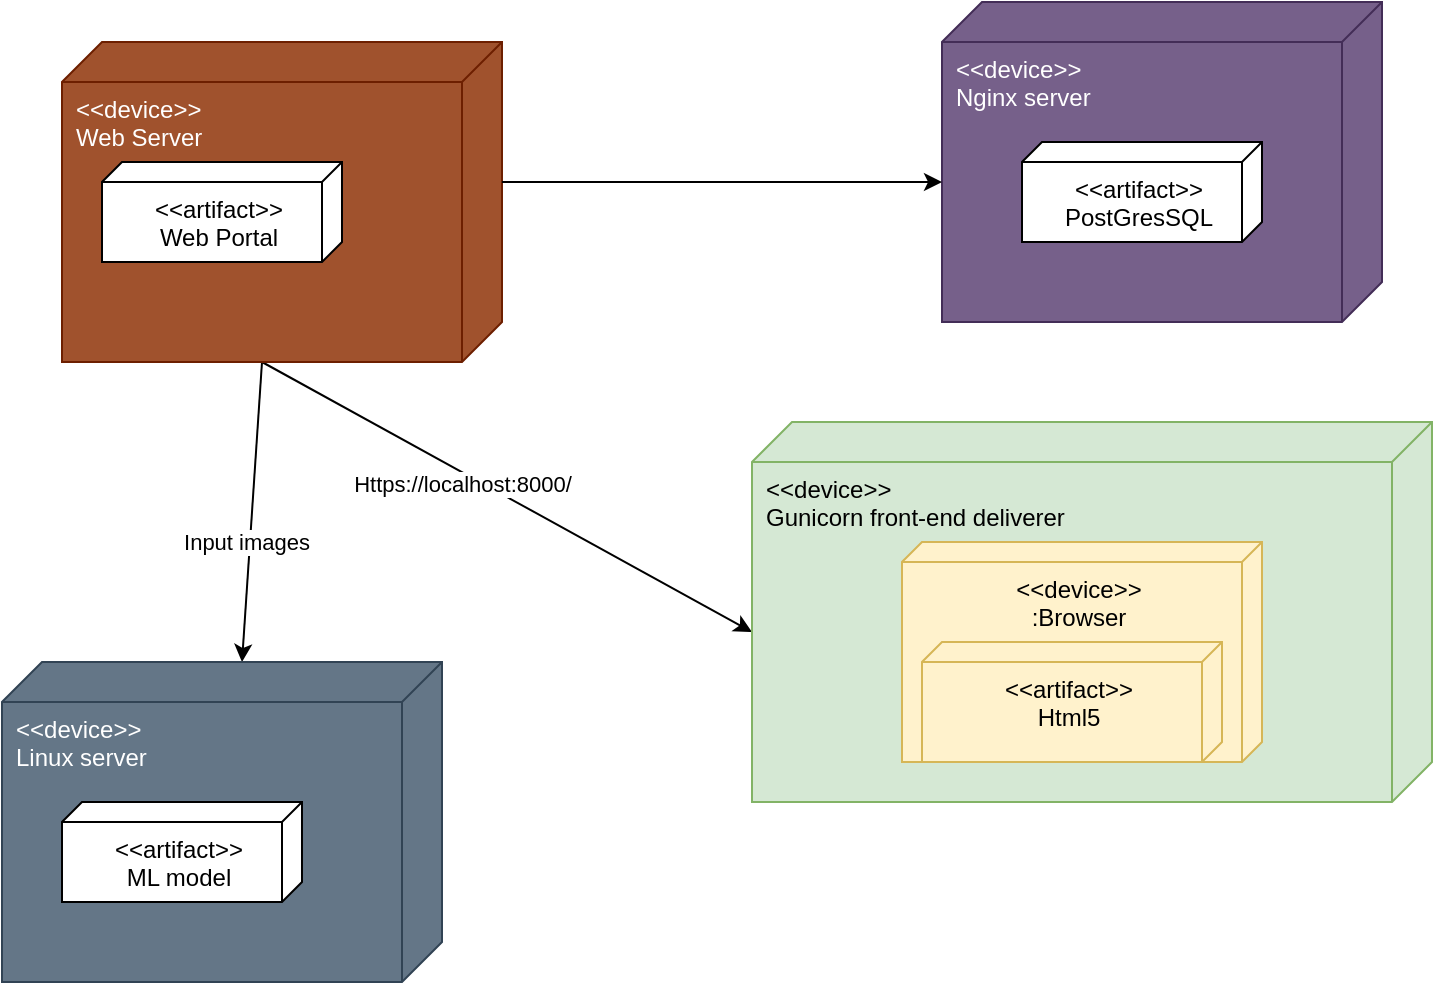 <mxfile version="16.0.0" type="github">
  <diagram id="nBkiS27LXVZ86HbEwDOw" name="Page-1">
    <mxGraphModel dx="1102" dy="614" grid="1" gridSize="10" guides="1" tooltips="1" connect="1" arrows="1" fold="1" page="1" pageScale="1" pageWidth="850" pageHeight="1100" math="0" shadow="0">
      <root>
        <mxCell id="0" />
        <mxCell id="1" parent="0" />
        <mxCell id="zCEmE07e-CaQ9R4KRtlj-10" style="rounded=0;orthogonalLoop=1;jettySize=auto;html=1;exitX=0;exitY=0;exitDx=160;exitDy=120;exitPerimeter=0;entryX=0;entryY=0;entryDx=105;entryDy=340;entryPerimeter=0;" edge="1" parent="1" source="zCEmE07e-CaQ9R4KRtlj-1" target="zCEmE07e-CaQ9R4KRtlj-5">
          <mxGeometry relative="1" as="geometry" />
        </mxCell>
        <mxCell id="zCEmE07e-CaQ9R4KRtlj-11" value="Https://localhost:8000/" style="edgeLabel;html=1;align=center;verticalAlign=middle;resizable=0;points=[];" vertex="1" connectable="0" parent="zCEmE07e-CaQ9R4KRtlj-10">
          <mxGeometry x="-0.393" y="3" relative="1" as="geometry">
            <mxPoint x="24" y="22" as="offset" />
          </mxGeometry>
        </mxCell>
        <mxCell id="zCEmE07e-CaQ9R4KRtlj-14" style="edgeStyle=none;rounded=0;orthogonalLoop=1;jettySize=auto;html=1;exitX=0;exitY=0;exitDx=160;exitDy=120;exitPerimeter=0;entryX=0;entryY=0;entryDx=0;entryDy=100;entryPerimeter=0;" edge="1" parent="1" source="zCEmE07e-CaQ9R4KRtlj-1" target="zCEmE07e-CaQ9R4KRtlj-7">
          <mxGeometry relative="1" as="geometry" />
        </mxCell>
        <mxCell id="zCEmE07e-CaQ9R4KRtlj-15" value="Input images" style="edgeLabel;html=1;align=center;verticalAlign=middle;resizable=0;points=[];" vertex="1" connectable="0" parent="zCEmE07e-CaQ9R4KRtlj-14">
          <mxGeometry x="0.202" y="-2" relative="1" as="geometry">
            <mxPoint as="offset" />
          </mxGeometry>
        </mxCell>
        <mxCell id="zCEmE07e-CaQ9R4KRtlj-1" value="&amp;lt;&amp;lt;device&amp;gt;&amp;gt;&lt;br&gt;Web Server" style="verticalAlign=top;align=left;shape=cube;size=20;direction=south;fontStyle=0;html=1;boundedLbl=1;spacingLeft=5;fillColor=#a0522d;fontColor=#ffffff;strokeColor=#6D1F00;" vertex="1" parent="1">
          <mxGeometry x="80" y="110" width="220" height="160" as="geometry" />
        </mxCell>
        <mxCell id="zCEmE07e-CaQ9R4KRtlj-2" value="&amp;lt;&amp;lt;artifact&amp;gt;&amp;gt;&lt;br&gt;Web Portal" style="verticalAlign=top;align=center;shape=cube;size=10;direction=south;html=1;boundedLbl=1;spacingLeft=5;" vertex="1" parent="zCEmE07e-CaQ9R4KRtlj-1">
          <mxGeometry width="120" height="50" relative="1" as="geometry">
            <mxPoint x="20" y="60" as="offset" />
          </mxGeometry>
        </mxCell>
        <mxCell id="zCEmE07e-CaQ9R4KRtlj-3" value="&amp;lt;&amp;lt;device&amp;gt;&amp;gt;&lt;br&gt;Nginx server" style="verticalAlign=top;align=left;shape=cube;size=20;direction=south;fontStyle=0;html=1;boundedLbl=1;spacingLeft=5;fillColor=#76608a;fontColor=#ffffff;strokeColor=#432D57;" vertex="1" parent="1">
          <mxGeometry x="520" y="90" width="220" height="160" as="geometry" />
        </mxCell>
        <mxCell id="zCEmE07e-CaQ9R4KRtlj-4" value="&amp;lt;&amp;lt;artifact&amp;gt;&amp;gt;&lt;br&gt;PostGresSQL" style="verticalAlign=top;align=center;shape=cube;size=10;direction=south;html=1;boundedLbl=1;spacingLeft=5;" vertex="1" parent="zCEmE07e-CaQ9R4KRtlj-3">
          <mxGeometry width="120" height="50" relative="1" as="geometry">
            <mxPoint x="40" y="70" as="offset" />
          </mxGeometry>
        </mxCell>
        <mxCell id="zCEmE07e-CaQ9R4KRtlj-5" value="&amp;lt;&amp;lt;device&amp;gt;&amp;gt;&lt;br&gt;Gunicorn front-end deliverer" style="verticalAlign=top;align=left;shape=cube;size=20;direction=south;fontStyle=0;html=1;boundedLbl=1;spacingLeft=5;fillColor=#d5e8d4;strokeColor=#82b366;" vertex="1" parent="1">
          <mxGeometry x="425" y="300" width="340" height="190" as="geometry" />
        </mxCell>
        <mxCell id="zCEmE07e-CaQ9R4KRtlj-6" value="&amp;lt;&amp;lt;device&amp;gt;&amp;gt;&lt;br&gt;:Browser" style="verticalAlign=top;align=center;shape=cube;size=10;direction=south;html=1;boundedLbl=1;spacingLeft=5;fillColor=#fff2cc;strokeColor=#d6b656;" vertex="1" parent="zCEmE07e-CaQ9R4KRtlj-5">
          <mxGeometry width="180" height="110" relative="1" as="geometry">
            <mxPoint x="75" y="60" as="offset" />
          </mxGeometry>
        </mxCell>
        <mxCell id="zCEmE07e-CaQ9R4KRtlj-9" value="&amp;lt;&amp;lt;artifact&amp;gt;&amp;gt;&lt;br&gt;Html5" style="verticalAlign=top;align=center;shape=cube;size=10;direction=south;html=1;boundedLbl=1;spacingLeft=5;fillColor=#fff2cc;strokeColor=#d6b656;" vertex="1" parent="zCEmE07e-CaQ9R4KRtlj-5">
          <mxGeometry width="150" height="60" relative="1" as="geometry">
            <mxPoint x="85" y="110" as="offset" />
          </mxGeometry>
        </mxCell>
        <mxCell id="zCEmE07e-CaQ9R4KRtlj-7" value="&amp;lt;&amp;lt;device&amp;gt;&amp;gt;&lt;br&gt;Linux server" style="verticalAlign=top;align=left;shape=cube;size=20;direction=south;fontStyle=0;html=1;boundedLbl=1;spacingLeft=5;fillColor=#647687;fontColor=#ffffff;strokeColor=#314354;" vertex="1" parent="1">
          <mxGeometry x="50" y="420" width="220" height="160" as="geometry" />
        </mxCell>
        <mxCell id="zCEmE07e-CaQ9R4KRtlj-8" value="&amp;lt;&amp;lt;artifact&amp;gt;&amp;gt;&lt;br&gt;ML model" style="verticalAlign=top;align=center;shape=cube;size=10;direction=south;html=1;boundedLbl=1;spacingLeft=5;" vertex="1" parent="zCEmE07e-CaQ9R4KRtlj-7">
          <mxGeometry width="120" height="50" relative="1" as="geometry">
            <mxPoint x="30" y="70" as="offset" />
          </mxGeometry>
        </mxCell>
        <mxCell id="zCEmE07e-CaQ9R4KRtlj-12" style="rounded=0;orthogonalLoop=1;jettySize=auto;html=1;exitX=0;exitY=0;exitDx=70;exitDy=0;exitPerimeter=0;entryX=0;entryY=0;entryDx=90;entryDy=220;entryPerimeter=0;" edge="1" parent="1" source="zCEmE07e-CaQ9R4KRtlj-1" target="zCEmE07e-CaQ9R4KRtlj-3">
          <mxGeometry relative="1" as="geometry">
            <mxPoint x="210" y="40" as="sourcePoint" />
            <mxPoint x="455" y="175" as="targetPoint" />
          </mxGeometry>
        </mxCell>
      </root>
    </mxGraphModel>
  </diagram>
</mxfile>
